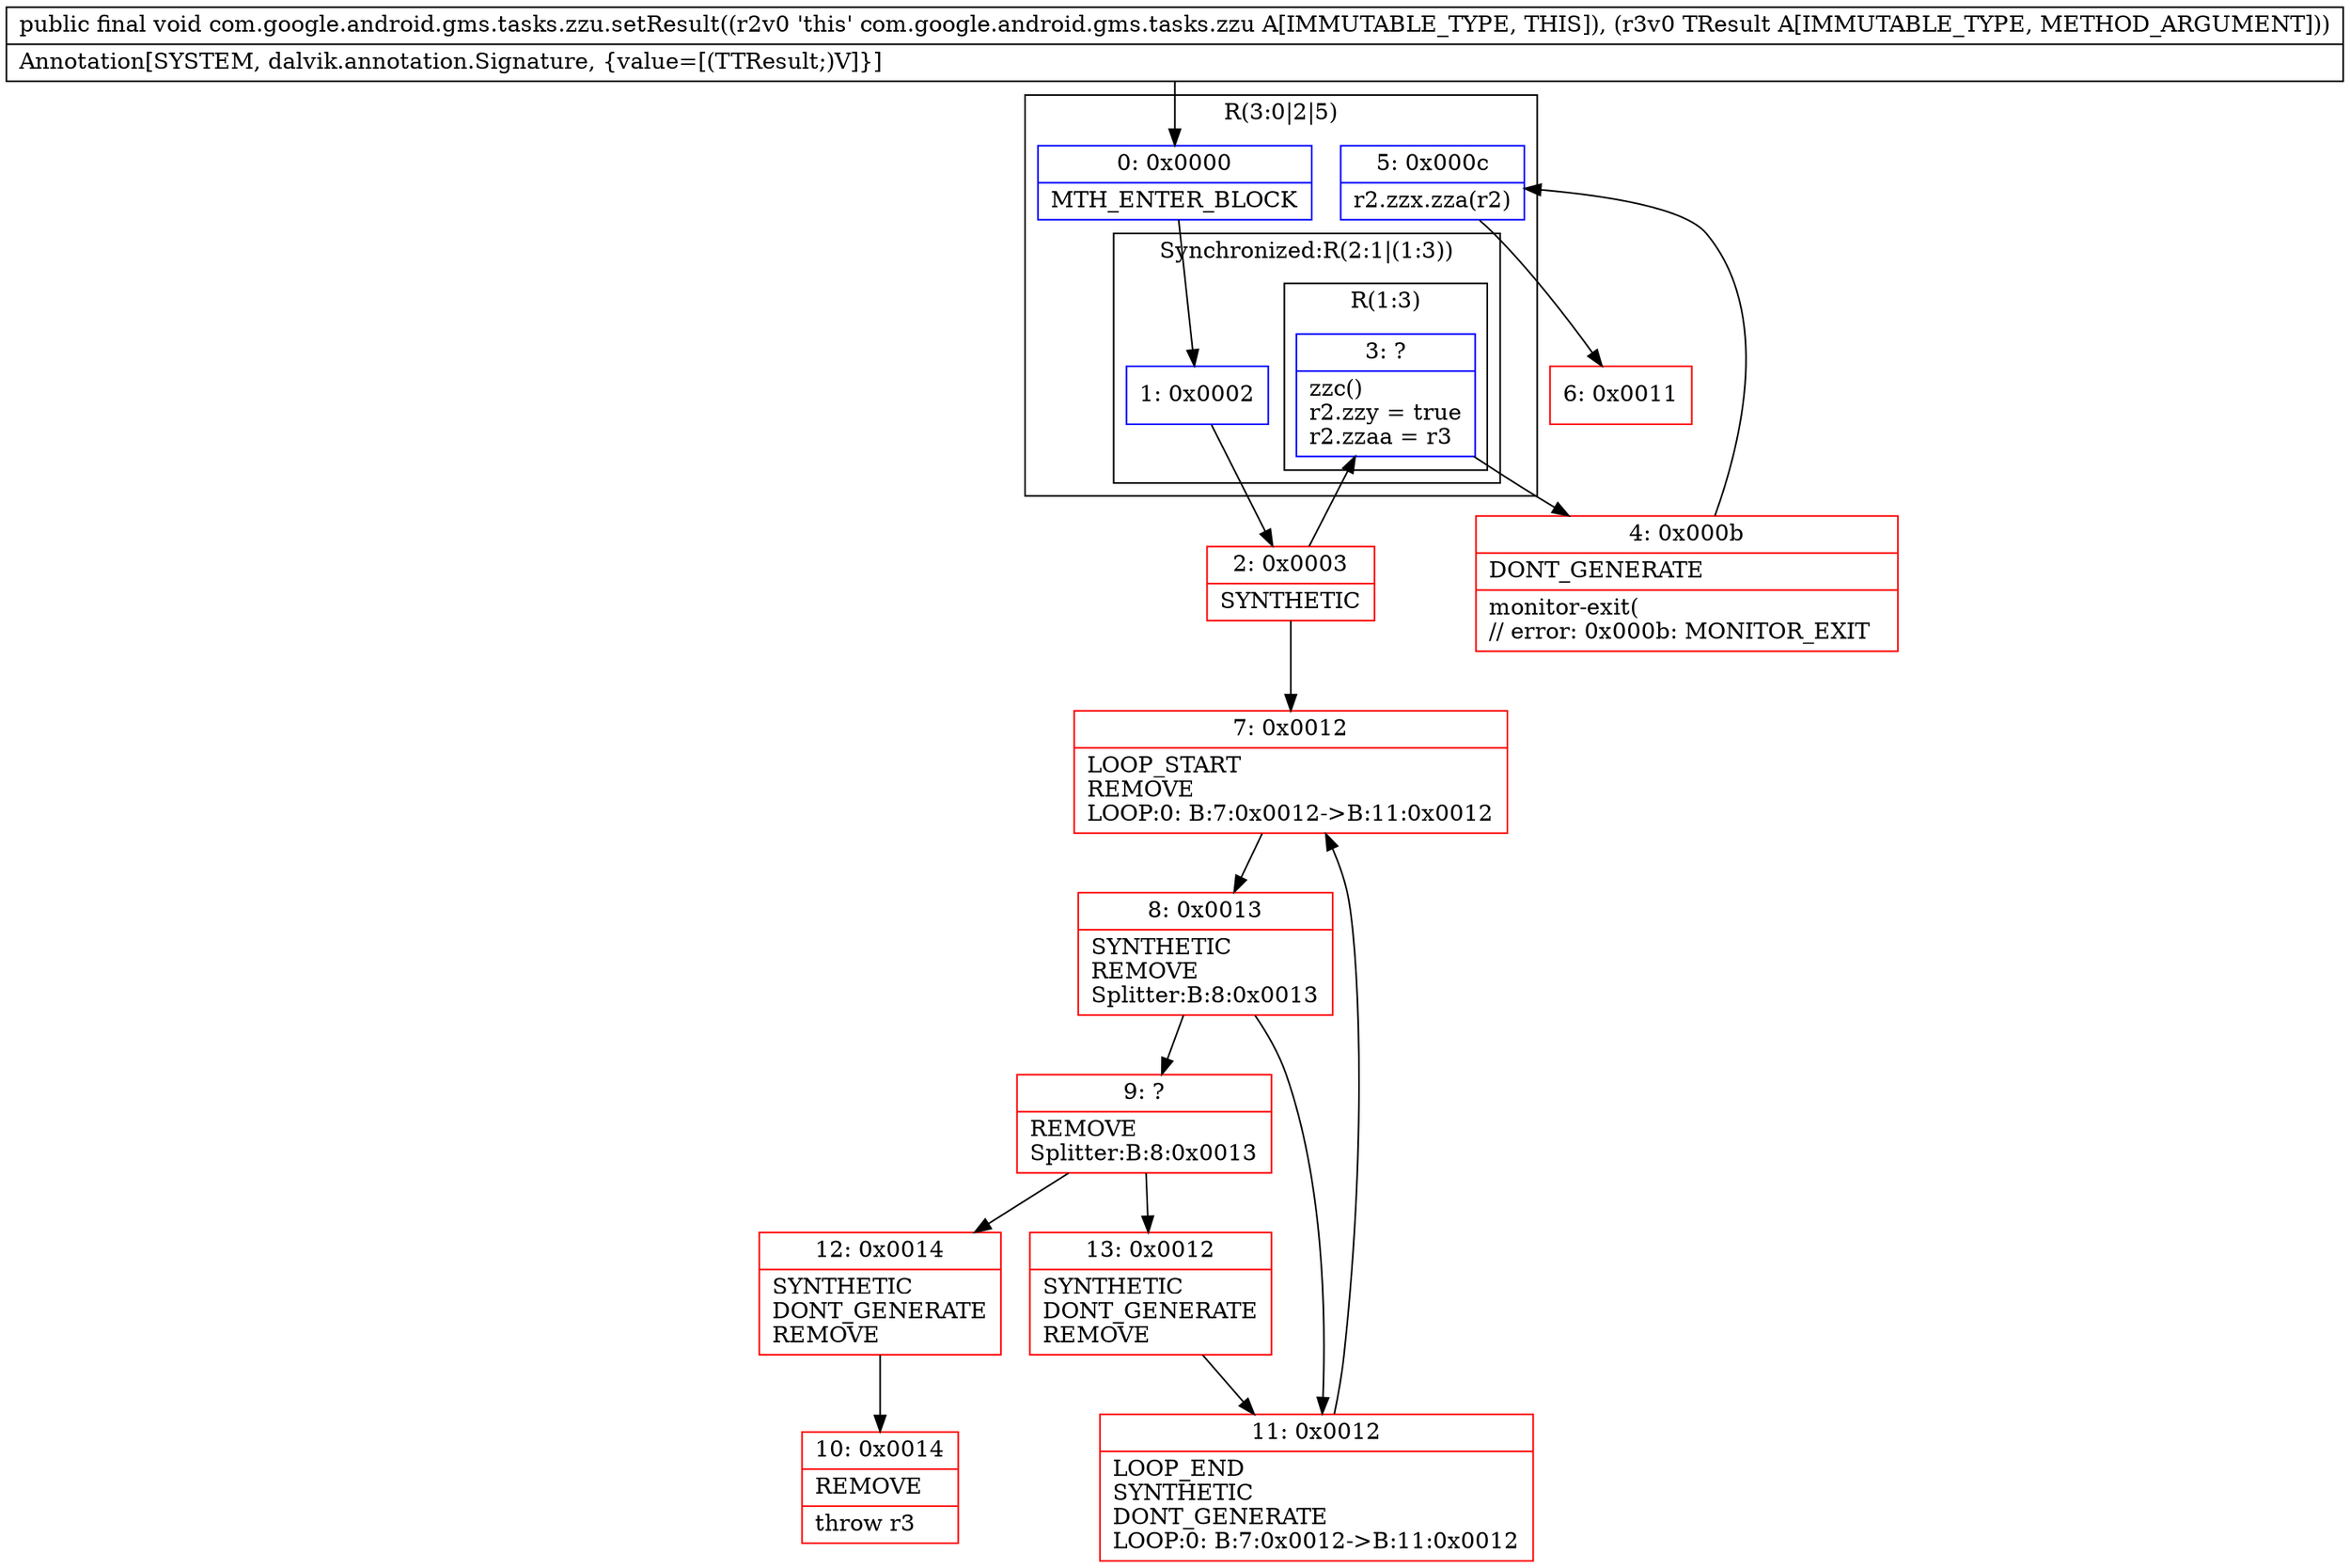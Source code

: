 digraph "CFG forcom.google.android.gms.tasks.zzu.setResult(Ljava\/lang\/Object;)V" {
subgraph cluster_Region_1210447948 {
label = "R(3:0|2|5)";
node [shape=record,color=blue];
Node_0 [shape=record,label="{0\:\ 0x0000|MTH_ENTER_BLOCK\l}"];
subgraph cluster_SynchronizedRegion_1127847738 {
label = "Synchronized:R(2:1|(1:3))";
node [shape=record,color=blue];
Node_1 [shape=record,label="{1\:\ 0x0002}"];
subgraph cluster_Region_1741316014 {
label = "R(1:3)";
node [shape=record,color=blue];
Node_3 [shape=record,label="{3\:\ ?|zzc()\lr2.zzy = true\lr2.zzaa = r3\l}"];
}
}
Node_5 [shape=record,label="{5\:\ 0x000c|r2.zzx.zza(r2)\l}"];
}
Node_2 [shape=record,color=red,label="{2\:\ 0x0003|SYNTHETIC\l}"];
Node_4 [shape=record,color=red,label="{4\:\ 0x000b|DONT_GENERATE\l|monitor\-exit(\l\/\/ error: 0x000b: MONITOR_EXIT  \l}"];
Node_6 [shape=record,color=red,label="{6\:\ 0x0011}"];
Node_7 [shape=record,color=red,label="{7\:\ 0x0012|LOOP_START\lREMOVE\lLOOP:0: B:7:0x0012\-\>B:11:0x0012\l}"];
Node_8 [shape=record,color=red,label="{8\:\ 0x0013|SYNTHETIC\lREMOVE\lSplitter:B:8:0x0013\l}"];
Node_9 [shape=record,color=red,label="{9\:\ ?|REMOVE\lSplitter:B:8:0x0013\l}"];
Node_10 [shape=record,color=red,label="{10\:\ 0x0014|REMOVE\l|throw r3\l}"];
Node_11 [shape=record,color=red,label="{11\:\ 0x0012|LOOP_END\lSYNTHETIC\lDONT_GENERATE\lLOOP:0: B:7:0x0012\-\>B:11:0x0012\l}"];
Node_12 [shape=record,color=red,label="{12\:\ 0x0014|SYNTHETIC\lDONT_GENERATE\lREMOVE\l}"];
Node_13 [shape=record,color=red,label="{13\:\ 0x0012|SYNTHETIC\lDONT_GENERATE\lREMOVE\l}"];
MethodNode[shape=record,label="{public final void com.google.android.gms.tasks.zzu.setResult((r2v0 'this' com.google.android.gms.tasks.zzu A[IMMUTABLE_TYPE, THIS]), (r3v0 TResult A[IMMUTABLE_TYPE, METHOD_ARGUMENT]))  | Annotation[SYSTEM, dalvik.annotation.Signature, \{value=[(TTResult;)V]\}]\l}"];
MethodNode -> Node_0;
Node_0 -> Node_1;
Node_1 -> Node_2;
Node_3 -> Node_4;
Node_5 -> Node_6;
Node_2 -> Node_3;
Node_2 -> Node_7;
Node_4 -> Node_5;
Node_7 -> Node_8;
Node_8 -> Node_9;
Node_8 -> Node_11;
Node_9 -> Node_12;
Node_9 -> Node_13;
Node_11 -> Node_7;
Node_12 -> Node_10;
Node_13 -> Node_11;
}


